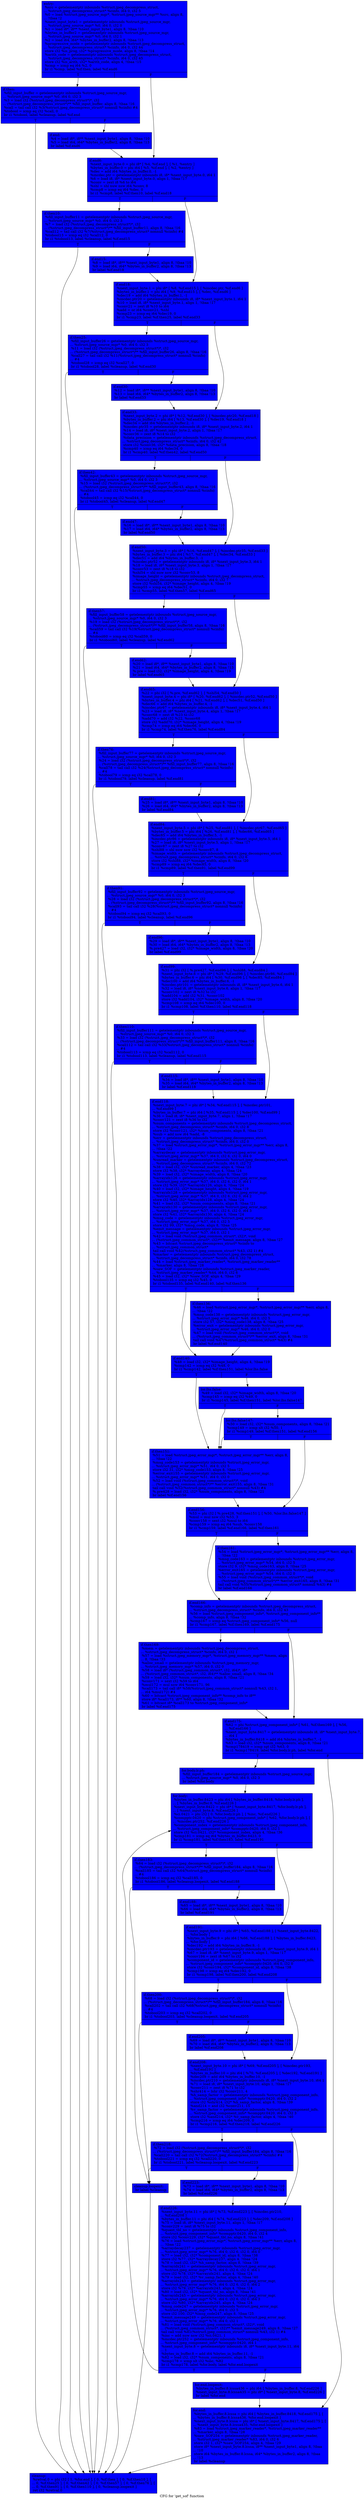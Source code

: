 digraph "CFG for 'get_sof' function" {
	label="CFG for 'get_sof' function";

	Node0x69a9380 [shape=record, style = filled, fillcolor = blue, label="{entry:\l  %src = getelementptr inbounds %struct.jpeg_decompress_struct,\l... %struct.jpeg_decompress_struct* %cinfo, i64 0, i32 5\l  %0 = load %struct.jpeg_source_mgr*, %struct.jpeg_source_mgr** %src, align 8,\l... !tbaa !2\l  %next_input_byte1 = getelementptr inbounds %struct.jpeg_source_mgr,\l... %struct.jpeg_source_mgr* %0, i64 0, i32 0\l  %1 = load i8*, i8** %next_input_byte1, align 8, !tbaa !10\l  %bytes_in_buffer2 = getelementptr inbounds %struct.jpeg_source_mgr,\l... %struct.jpeg_source_mgr* %0, i64 0, i32 1\l  %2 = load i64, i64* %bytes_in_buffer2, align 8, !tbaa !13\l  %progressive_mode = getelementptr inbounds %struct.jpeg_decompress_struct,\l... %struct.jpeg_decompress_struct* %cinfo, i64 0, i32 44\l  store i32 %is_prog, i32* %progressive_mode, align 8, !tbaa !14\l  %arith_code = getelementptr inbounds %struct.jpeg_decompress_struct,\l... %struct.jpeg_decompress_struct* %cinfo, i64 0, i32 45\l  store i32 %is_arith, i32* %arith_code, align 4, !tbaa !15\l  %cmp = icmp eq i64 %2, 0\l  br i1 %cmp, label %if.then, label %if.end6\l|{<s0>T|<s1>F}}"];
	Node0x69a9380:s0 -> Node0x69a9d40;
	Node0x69a9380:s1 -> Node0x69a9e10;
	Node0x69a9d40 [shape=record, style = filled, fillcolor = blue, label="{if.then:                                          \l  %fill_input_buffer = getelementptr inbounds %struct.jpeg_source_mgr,\l... %struct.jpeg_source_mgr* %0, i64 0, i32 3\l  %3 = load i32 (%struct.jpeg_decompress_struct*)*, i32\l... (%struct.jpeg_decompress_struct*)** %fill_input_buffer, align 8, !tbaa !16\l  %call = tail call i32 %3(%struct.jpeg_decompress_struct* nonnull %cinfo) #4\l  %tobool = icmp eq i32 %call, 0\l  br i1 %tobool, label %cleanup, label %if.end\l|{<s0>T|<s1>F}}"];
	Node0x69a9d40:s0 -> Node0x69aa2f0;
	Node0x69a9d40:s1 -> Node0x69aa3c0;
	Node0x69aa3c0 [shape=record, style = filled, fillcolor = blue, label="{if.end:                                           \l  %4 = load i8*, i8** %next_input_byte1, align 8, !tbaa !10\l  %5 = load i64, i64* %bytes_in_buffer2, align 8, !tbaa !13\l  br label %if.end6\l}"];
	Node0x69aa3c0 -> Node0x69a9e10;
	Node0x69a9e10 [shape=record, style = filled, fillcolor = blue, label="{if.end6:                                          \l  %next_input_byte.0 = phi i8* [ %4, %if.end ], [ %1, %entry ]\l  %bytes_in_buffer.0 = phi i64 [ %5, %if.end ], [ %2, %entry ]\l  %dec = add i64 %bytes_in_buffer.0, -1\l  %incdec.ptr = getelementptr inbounds i8, i8* %next_input_byte.0, i64 1\l  %6 = load i8, i8* %next_input_byte.0, align 1, !tbaa !17\l  %conv = zext i8 %6 to i64\l  %shl = shl nuw nsw i64 %conv, 8\l  %cmp8 = icmp eq i64 %dec, 0\l  br i1 %cmp8, label %if.then10, label %if.end18\l|{<s0>T|<s1>F}}"];
	Node0x69a9e10:s0 -> Node0x69aaae0;
	Node0x69a9e10:s1 -> Node0x69aa0a0;
	Node0x69aaae0 [shape=record, style = filled, fillcolor = blue, label="{if.then10:                                        \l  %fill_input_buffer11 = getelementptr inbounds %struct.jpeg_source_mgr,\l... %struct.jpeg_source_mgr* %0, i64 0, i32 3\l  %7 = load i32 (%struct.jpeg_decompress_struct*)*, i32\l... (%struct.jpeg_decompress_struct*)** %fill_input_buffer11, align 8, !tbaa !16\l  %call12 = tail call i32 %7(%struct.jpeg_decompress_struct* nonnull %cinfo) #4\l  %tobool13 = icmp eq i32 %call12, 0\l  br i1 %tobool13, label %cleanup, label %if.end15\l|{<s0>T|<s1>F}}"];
	Node0x69aaae0:s0 -> Node0x69aa2f0;
	Node0x69aaae0:s1 -> Node0x69ab120;
	Node0x69ab120 [shape=record, style = filled, fillcolor = blue, label="{if.end15:                                         \l  %8 = load i8*, i8** %next_input_byte1, align 8, !tbaa !10\l  %9 = load i64, i64* %bytes_in_buffer2, align 8, !tbaa !13\l  br label %if.end18\l}"];
	Node0x69ab120 -> Node0x69aa0a0;
	Node0x69aa0a0 [shape=record, style = filled, fillcolor = blue, label="{if.end18:                                         \l  %next_input_byte.1 = phi i8* [ %8, %if.end15 ], [ %incdec.ptr, %if.end6 ]\l  %bytes_in_buffer.1 = phi i64 [ %9, %if.end15 ], [ %dec, %if.end6 ]\l  %dec19 = add i64 %bytes_in_buffer.1, -1\l  %incdec.ptr20 = getelementptr inbounds i8, i8* %next_input_byte.1, i64 1\l  %10 = load i8, i8* %next_input_byte.1, align 1, !tbaa !17\l  %conv21 = zext i8 %10 to i64\l  %add = or i64 %conv21, %shl\l  %cmp23 = icmp eq i64 %dec19, 0\l  br i1 %cmp23, label %if.then25, label %if.end33\l|{<s0>T|<s1>F}}"];
	Node0x69aa0a0:s0 -> Node0x69ab8a0;
	Node0x69aa0a0:s1 -> Node0x69ab950;
	Node0x69ab8a0 [shape=record, style = filled, fillcolor = blue, label="{if.then25:                                        \l  %fill_input_buffer26 = getelementptr inbounds %struct.jpeg_source_mgr,\l... %struct.jpeg_source_mgr* %0, i64 0, i32 3\l  %11 = load i32 (%struct.jpeg_decompress_struct*)*, i32\l... (%struct.jpeg_decompress_struct*)** %fill_input_buffer26, align 8, !tbaa !16\l  %call27 = tail call i32 %11(%struct.jpeg_decompress_struct* nonnull %cinfo)\l... #4\l  %tobool28 = icmp eq i32 %call27, 0\l  br i1 %tobool28, label %cleanup, label %if.end30\l|{<s0>T|<s1>F}}"];
	Node0x69ab8a0:s0 -> Node0x69aa2f0;
	Node0x69ab8a0:s1 -> Node0x6917f40;
	Node0x6917f40 [shape=record, style = filled, fillcolor = blue, label="{if.end30:                                         \l  %12 = load i8*, i8** %next_input_byte1, align 8, !tbaa !10\l  %13 = load i64, i64* %bytes_in_buffer2, align 8, !tbaa !13\l  br label %if.end33\l}"];
	Node0x6917f40 -> Node0x69ab950;
	Node0x69ab950 [shape=record, style = filled, fillcolor = blue, label="{if.end33:                                         \l  %next_input_byte.2 = phi i8* [ %12, %if.end30 ], [ %incdec.ptr20, %if.end18 ]\l  %bytes_in_buffer.2 = phi i64 [ %13, %if.end30 ], [ %dec19, %if.end18 ]\l  %dec34 = add i64 %bytes_in_buffer.2, -1\l  %incdec.ptr35 = getelementptr inbounds i8, i8* %next_input_byte.2, i64 1\l  %14 = load i8, i8* %next_input_byte.2, align 1, !tbaa !17\l  %conv36 = zext i8 %14 to i32\l  %data_precision = getelementptr inbounds %struct.jpeg_decompress_struct,\l... %struct.jpeg_decompress_struct* %cinfo, i64 0, i32 42\l  store i32 %conv36, i32* %data_precision, align 8, !tbaa !18\l  %cmp40 = icmp eq i64 %dec34, 0\l  br i1 %cmp40, label %if.then42, label %if.end50\l|{<s0>T|<s1>F}}"];
	Node0x69ab950:s0 -> Node0x69aad80;
	Node0x69ab950:s1 -> Node0x69aae00;
	Node0x69aad80 [shape=record, style = filled, fillcolor = blue, label="{if.then42:                                        \l  %fill_input_buffer43 = getelementptr inbounds %struct.jpeg_source_mgr,\l... %struct.jpeg_source_mgr* %0, i64 0, i32 3\l  %15 = load i32 (%struct.jpeg_decompress_struct*)*, i32\l... (%struct.jpeg_decompress_struct*)** %fill_input_buffer43, align 8, !tbaa !16\l  %call44 = tail call i32 %15(%struct.jpeg_decompress_struct* nonnull %cinfo)\l... #4\l  %tobool45 = icmp eq i32 %call44, 0\l  br i1 %tobool45, label %cleanup, label %if.end47\l|{<s0>T|<s1>F}}"];
	Node0x69aad80:s0 -> Node0x69aa2f0;
	Node0x69aad80:s1 -> Node0x69ace80;
	Node0x69ace80 [shape=record, style = filled, fillcolor = blue, label="{if.end47:                                         \l  %16 = load i8*, i8** %next_input_byte1, align 8, !tbaa !10\l  %17 = load i64, i64* %bytes_in_buffer2, align 8, !tbaa !13\l  br label %if.end50\l}"];
	Node0x69ace80 -> Node0x69aae00;
	Node0x69aae00 [shape=record, style = filled, fillcolor = blue, label="{if.end50:                                         \l  %next_input_byte.3 = phi i8* [ %16, %if.end47 ], [ %incdec.ptr35, %if.end33 ]\l  %bytes_in_buffer.3 = phi i64 [ %17, %if.end47 ], [ %dec34, %if.end33 ]\l  %dec51 = add i64 %bytes_in_buffer.3, -1\l  %incdec.ptr52 = getelementptr inbounds i8, i8* %next_input_byte.3, i64 1\l  %18 = load i8, i8* %next_input_byte.3, align 1, !tbaa !17\l  %conv53 = zext i8 %18 to i32\l  %shl54 = shl nuw nsw i32 %conv53, 8\l  %image_height = getelementptr inbounds %struct.jpeg_decompress_struct,\l... %struct.jpeg_decompress_struct* %cinfo, i64 0, i32 7\l  store i32 %shl54, i32* %image_height, align 4, !tbaa !19\l  %cmp55 = icmp eq i64 %dec51, 0\l  br i1 %cmp55, label %if.then57, label %if.end65\l|{<s0>T|<s1>F}}"];
	Node0x69aae00:s0 -> Node0x69ad890;
	Node0x69aae00:s1 -> Node0x69ad970;
	Node0x69ad890 [shape=record, style = filled, fillcolor = blue, label="{if.then57:                                        \l  %fill_input_buffer58 = getelementptr inbounds %struct.jpeg_source_mgr,\l... %struct.jpeg_source_mgr* %0, i64 0, i32 3\l  %19 = load i32 (%struct.jpeg_decompress_struct*)*, i32\l... (%struct.jpeg_decompress_struct*)** %fill_input_buffer58, align 8, !tbaa !16\l  %call59 = tail call i32 %19(%struct.jpeg_decompress_struct* nonnull %cinfo)\l... #4\l  %tobool60 = icmp eq i32 %call59, 0\l  br i1 %tobool60, label %cleanup, label %if.end62\l|{<s0>T|<s1>F}}"];
	Node0x69ad890:s0 -> Node0x69aa2f0;
	Node0x69ad890:s1 -> Node0x69abd60;
	Node0x69abd60 [shape=record, style = filled, fillcolor = blue, label="{if.end62:                                         \l  %20 = load i8*, i8** %next_input_byte1, align 8, !tbaa !10\l  %21 = load i64, i64* %bytes_in_buffer2, align 8, !tbaa !13\l  %.pre = load i32, i32* %image_height, align 4, !tbaa !19\l  br label %if.end65\l}"];
	Node0x69abd60 -> Node0x69ad970;
	Node0x69ad970 [shape=record, style = filled, fillcolor = blue, label="{if.end65:                                         \l  %22 = phi i32 [ %.pre, %if.end62 ], [ %shl54, %if.end50 ]\l  %next_input_byte.4 = phi i8* [ %20, %if.end62 ], [ %incdec.ptr52, %if.end50 ]\l  %bytes_in_buffer.4 = phi i64 [ %21, %if.end62 ], [ %dec51, %if.end50 ]\l  %dec66 = add i64 %bytes_in_buffer.4, -1\l  %incdec.ptr67 = getelementptr inbounds i8, i8* %next_input_byte.4, i64 1\l  %23 = load i8, i8* %next_input_byte.4, align 1, !tbaa !17\l  %conv68 = zext i8 %23 to i32\l  %add70 = add i32 %22, %conv68\l  store i32 %add70, i32* %image_height, align 4, !tbaa !19\l  %cmp74 = icmp eq i64 %dec66, 0\l  br i1 %cmp74, label %if.then76, label %if.end84\l|{<s0>T|<s1>F}}"];
	Node0x69ad970:s0 -> Node0x69af290;
	Node0x69ad970:s1 -> Node0x69af340;
	Node0x69af290 [shape=record, style = filled, fillcolor = blue, label="{if.then76:                                        \l  %fill_input_buffer77 = getelementptr inbounds %struct.jpeg_source_mgr,\l... %struct.jpeg_source_mgr* %0, i64 0, i32 3\l  %24 = load i32 (%struct.jpeg_decompress_struct*)*, i32\l... (%struct.jpeg_decompress_struct*)** %fill_input_buffer77, align 8, !tbaa !16\l  %call78 = tail call i32 %24(%struct.jpeg_decompress_struct* nonnull %cinfo)\l... #4\l  %tobool79 = icmp eq i32 %call78, 0\l  br i1 %tobool79, label %cleanup, label %if.end81\l|{<s0>T|<s1>F}}"];
	Node0x69af290:s0 -> Node0x69aa2f0;
	Node0x69af290:s1 -> Node0x69af750;
	Node0x69af750 [shape=record, style = filled, fillcolor = blue, label="{if.end81:                                         \l  %25 = load i8*, i8** %next_input_byte1, align 8, !tbaa !10\l  %26 = load i64, i64* %bytes_in_buffer2, align 8, !tbaa !13\l  br label %if.end84\l}"];
	Node0x69af750 -> Node0x69af340;
	Node0x69af340 [shape=record, style = filled, fillcolor = blue, label="{if.end84:                                         \l  %next_input_byte.5 = phi i8* [ %25, %if.end81 ], [ %incdec.ptr67, %if.end65 ]\l  %bytes_in_buffer.5 = phi i64 [ %26, %if.end81 ], [ %dec66, %if.end65 ]\l  %dec85 = add i64 %bytes_in_buffer.5, -1\l  %incdec.ptr86 = getelementptr inbounds i8, i8* %next_input_byte.5, i64 1\l  %27 = load i8, i8* %next_input_byte.5, align 1, !tbaa !17\l  %conv87 = zext i8 %27 to i32\l  %shl88 = shl nuw nsw i32 %conv87, 8\l  %image_width = getelementptr inbounds %struct.jpeg_decompress_struct,\l... %struct.jpeg_decompress_struct* %cinfo, i64 0, i32 6\l  store i32 %shl88, i32* %image_width, align 8, !tbaa !20\l  %cmp89 = icmp eq i64 %dec85, 0\l  br i1 %cmp89, label %if.then91, label %if.end99\l|{<s0>T|<s1>F}}"];
	Node0x69af340:s0 -> Node0x6938da0;
	Node0x69af340:s1 -> Node0x6938e80;
	Node0x6938da0 [shape=record, style = filled, fillcolor = blue, label="{if.then91:                                        \l  %fill_input_buffer92 = getelementptr inbounds %struct.jpeg_source_mgr,\l... %struct.jpeg_source_mgr* %0, i64 0, i32 3\l  %28 = load i32 (%struct.jpeg_decompress_struct*)*, i32\l... (%struct.jpeg_decompress_struct*)** %fill_input_buffer92, align 8, !tbaa !16\l  %call93 = tail call i32 %28(%struct.jpeg_decompress_struct* nonnull %cinfo)\l... #4\l  %tobool94 = icmp eq i32 %call93, 0\l  br i1 %tobool94, label %cleanup, label %if.end96\l|{<s0>T|<s1>F}}"];
	Node0x6938da0:s0 -> Node0x69aa2f0;
	Node0x6938da0:s1 -> Node0x69ac440;
	Node0x69ac440 [shape=record, style = filled, fillcolor = blue, label="{if.end96:                                         \l  %29 = load i8*, i8** %next_input_byte1, align 8, !tbaa !10\l  %30 = load i64, i64* %bytes_in_buffer2, align 8, !tbaa !13\l  %.pre427 = load i32, i32* %image_width, align 8, !tbaa !20\l  br label %if.end99\l}"];
	Node0x69ac440 -> Node0x6938e80;
	Node0x6938e80 [shape=record, style = filled, fillcolor = blue, label="{if.end99:                                         \l  %31 = phi i32 [ %.pre427, %if.end96 ], [ %shl88, %if.end84 ]\l  %next_input_byte.6 = phi i8* [ %29, %if.end96 ], [ %incdec.ptr86, %if.end84 ]\l  %bytes_in_buffer.6 = phi i64 [ %30, %if.end96 ], [ %dec85, %if.end84 ]\l  %dec100 = add i64 %bytes_in_buffer.6, -1\l  %incdec.ptr101 = getelementptr inbounds i8, i8* %next_input_byte.6, i64 1\l  %32 = load i8, i8* %next_input_byte.6, align 1, !tbaa !17\l  %conv102 = zext i8 %32 to i32\l  %add104 = add i32 %31, %conv102\l  store i32 %add104, i32* %image_width, align 8, !tbaa !20\l  %cmp108 = icmp eq i64 %dec100, 0\l  br i1 %cmp108, label %if.then110, label %if.end118\l|{<s0>T|<s1>F}}"];
	Node0x6938e80:s0 -> Node0x693a910;
	Node0x6938e80:s1 -> Node0x693a9c0;
	Node0x693a910 [shape=record, style = filled, fillcolor = blue, label="{if.then110:                                       \l  %fill_input_buffer111 = getelementptr inbounds %struct.jpeg_source_mgr,\l... %struct.jpeg_source_mgr* %0, i64 0, i32 3\l  %33 = load i32 (%struct.jpeg_decompress_struct*)*, i32\l... (%struct.jpeg_decompress_struct*)** %fill_input_buffer111, align 8, !tbaa !16\l  %call112 = tail call i32 %33(%struct.jpeg_decompress_struct* nonnull %cinfo)\l... #4\l  %tobool113 = icmp eq i32 %call112, 0\l  br i1 %tobool113, label %cleanup, label %if.end115\l|{<s0>T|<s1>F}}"];
	Node0x693a910:s0 -> Node0x69aa2f0;
	Node0x693a910:s1 -> Node0x693add0;
	Node0x693add0 [shape=record, style = filled, fillcolor = blue, label="{if.end115:                                        \l  %34 = load i8*, i8** %next_input_byte1, align 8, !tbaa !10\l  %35 = load i64, i64* %bytes_in_buffer2, align 8, !tbaa !13\l  br label %if.end118\l}"];
	Node0x693add0 -> Node0x693a9c0;
	Node0x693a9c0 [shape=record, style = filled, fillcolor = blue, label="{if.end118:                                        \l  %next_input_byte.7 = phi i8* [ %34, %if.end115 ], [ %incdec.ptr101,\l... %if.end99 ]\l  %bytes_in_buffer.7 = phi i64 [ %35, %if.end115 ], [ %dec100, %if.end99 ]\l  %36 = load i8, i8* %next_input_byte.7, align 1, !tbaa !17\l  %conv121 = zext i8 %36 to i32\l  %num_components = getelementptr inbounds %struct.jpeg_decompress_struct,\l... %struct.jpeg_decompress_struct* %cinfo, i64 0, i32 8\l  store i32 %conv121, i32* %num_components, align 8, !tbaa !21\l  %sub = add nsw i64 %add, -8\l  %err = getelementptr inbounds %struct.jpeg_decompress_struct,\l... %struct.jpeg_decompress_struct* %cinfo, i64 0, i32 0\l  %37 = load %struct.jpeg_error_mgr*, %struct.jpeg_error_mgr** %err, align 8,\l... !tbaa !22\l  %arraydecay = getelementptr inbounds %struct.jpeg_error_mgr,\l... %struct.jpeg_error_mgr* %37, i64 0, i32 6, i32 0, i64 0\l  %unread_marker = getelementptr inbounds %struct.jpeg_decompress_struct,\l... %struct.jpeg_decompress_struct* %cinfo, i64 0, i32 72\l  %38 = load i32, i32* %unread_marker, align 4, !tbaa !23\l  store i32 %38, i32* %arraydecay, align 4, !tbaa !24\l  %39 = load i32, i32* %image_width, align 8, !tbaa !20\l  %arrayidx126 = getelementptr inbounds %struct.jpeg_error_mgr,\l... %struct.jpeg_error_mgr* %37, i64 0, i32 6, i32 0, i64 1\l  store i32 %39, i32* %arrayidx126, align 4, !tbaa !24\l  %40 = load i32, i32* %image_height, align 4, !tbaa !19\l  %arrayidx128 = getelementptr inbounds %struct.jpeg_error_mgr,\l... %struct.jpeg_error_mgr* %37, i64 0, i32 6, i32 0, i64 2\l  store i32 %40, i32* %arrayidx128, align 4, !tbaa !24\l  %41 = load i32, i32* %num_components, align 8, !tbaa !21\l  %arrayidx130 = getelementptr inbounds %struct.jpeg_error_mgr,\l... %struct.jpeg_error_mgr* %37, i64 0, i32 6, i32 0, i64 3\l  store i32 %41, i32* %arrayidx130, align 4, !tbaa !24\l  %msg_code = getelementptr inbounds %struct.jpeg_error_mgr,\l... %struct.jpeg_error_mgr* %37, i64 0, i32 5\l  store i32 99, i32* %msg_code, align 8, !tbaa !25\l  %emit_message = getelementptr inbounds %struct.jpeg_error_mgr,\l... %struct.jpeg_error_mgr* %37, i64 0, i32 1\l  %42 = load void (%struct.jpeg_common_struct*, i32)*, void\l... (%struct.jpeg_common_struct*, i32)** %emit_message, align 8, !tbaa !27\l  %43 = bitcast %struct.jpeg_decompress_struct* %cinfo to\l... %struct.jpeg_common_struct*\l  tail call void %42(%struct.jpeg_common_struct* %43, i32 1) #4\l  %marker = getelementptr inbounds %struct.jpeg_decompress_struct,\l... %struct.jpeg_decompress_struct* %cinfo, i64 0, i32 78\l  %44 = load %struct.jpeg_marker_reader*, %struct.jpeg_marker_reader**\l... %marker, align 8, !tbaa !28\l  %saw_SOF = getelementptr inbounds %struct.jpeg_marker_reader,\l... %struct.jpeg_marker_reader* %44, i64 0, i32 6\l  %45 = load i32, i32* %saw_SOF, align 4, !tbaa !29\l  %tobool135 = icmp eq i32 %45, 0\l  br i1 %tobool135, label %if.end140, label %if.then136\l|{<s0>T|<s1>F}}"];
	Node0x693a9c0:s0 -> Node0x693caa0;
	Node0x693a9c0:s1 -> Node0x693cb80;
	Node0x693cb80 [shape=record, style = filled, fillcolor = blue, label="{if.then136:                                       \l  %46 = load %struct.jpeg_error_mgr*, %struct.jpeg_error_mgr** %err, align 8,\l... !tbaa !22\l  %msg_code138 = getelementptr inbounds %struct.jpeg_error_mgr,\l... %struct.jpeg_error_mgr* %46, i64 0, i32 5\l  store i32 57, i32* %msg_code138, align 8, !tbaa !25\l  %error_exit = getelementptr inbounds %struct.jpeg_error_mgr,\l... %struct.jpeg_error_mgr* %46, i64 0, i32 0\l  %47 = load void (%struct.jpeg_common_struct*)*, void\l... (%struct.jpeg_common_struct*)** %error_exit, align 8, !tbaa !31\l  tail call void %47(%struct.jpeg_common_struct* %43) #4\l  br label %if.end140\l}"];
	Node0x693cb80 -> Node0x693caa0;
	Node0x693caa0 [shape=record, style = filled, fillcolor = blue, label="{if.end140:                                        \l  %48 = load i32, i32* %image_height, align 4, !tbaa !19\l  %cmp142 = icmp eq i32 %48, 0\l  br i1 %cmp142, label %if.then151, label %lor.lhs.false\l|{<s0>T|<s1>F}}"];
	Node0x693caa0:s0 -> Node0x699e690;
	Node0x693caa0:s1 -> Node0x699e770;
	Node0x699e770 [shape=record, style = filled, fillcolor = blue, label="{lor.lhs.false:                                    \l  %49 = load i32, i32* %image_width, align 8, !tbaa !20\l  %cmp145 = icmp eq i32 %49, 0\l  br i1 %cmp145, label %if.then151, label %lor.lhs.false147\l|{<s0>T|<s1>F}}"];
	Node0x699e770:s0 -> Node0x699e690;
	Node0x699e770:s1 -> Node0x693daa0;
	Node0x693daa0 [shape=record, style = filled, fillcolor = blue, label="{lor.lhs.false147:                                 \l  %50 = load i32, i32* %num_components, align 8, !tbaa !21\l  %cmp149 = icmp slt i32 %50, 1\l  br i1 %cmp149, label %if.then151, label %if.end156\l|{<s0>T|<s1>F}}"];
	Node0x693daa0:s0 -> Node0x699e690;
	Node0x693daa0:s1 -> Node0x693dcb0;
	Node0x699e690 [shape=record, style = filled, fillcolor = blue, label="{if.then151:                                       \l  %51 = load %struct.jpeg_error_mgr*, %struct.jpeg_error_mgr** %err, align 8,\l... !tbaa !22\l  %msg_code153 = getelementptr inbounds %struct.jpeg_error_mgr,\l... %struct.jpeg_error_mgr* %51, i64 0, i32 5\l  store i32 31, i32* %msg_code153, align 8, !tbaa !25\l  %error_exit155 = getelementptr inbounds %struct.jpeg_error_mgr,\l... %struct.jpeg_error_mgr* %51, i64 0, i32 0\l  %52 = load void (%struct.jpeg_common_struct*)*, void\l... (%struct.jpeg_common_struct*)** %error_exit155, align 8, !tbaa !31\l  tail call void %52(%struct.jpeg_common_struct* nonnull %43) #4\l  %.pre428 = load i32, i32* %num_components, align 8, !tbaa !21\l  br label %if.end156\l}"];
	Node0x699e690 -> Node0x693dcb0;
	Node0x693dcb0 [shape=record, style = filled, fillcolor = blue, label="{if.end156:                                        \l  %53 = phi i32 [ %.pre428, %if.then151 ], [ %50, %lor.lhs.false147 ]\l  %mul = mul nsw i32 %53, 3\l  %conv158 = sext i32 %mul to i64\l  %cmp159 = icmp eq i64 %sub, %conv158\l  br i1 %cmp159, label %if.end166, label %if.then161\l|{<s0>T|<s1>F}}"];
	Node0x693dcb0:s0 -> Node0x69a6a80;
	Node0x693dcb0:s1 -> Node0x693eb90;
	Node0x693eb90 [shape=record, style = filled, fillcolor = blue, label="{if.then161:                                       \l  %54 = load %struct.jpeg_error_mgr*, %struct.jpeg_error_mgr** %err, align 8,\l... !tbaa !22\l  %msg_code163 = getelementptr inbounds %struct.jpeg_error_mgr,\l... %struct.jpeg_error_mgr* %54, i64 0, i32 5\l  store i32 9, i32* %msg_code163, align 8, !tbaa !25\l  %error_exit165 = getelementptr inbounds %struct.jpeg_error_mgr,\l... %struct.jpeg_error_mgr* %54, i64 0, i32 0\l  %55 = load void (%struct.jpeg_common_struct*)*, void\l... (%struct.jpeg_common_struct*)** %error_exit165, align 8, !tbaa !31\l  tail call void %55(%struct.jpeg_common_struct* nonnull %43) #4\l  br label %if.end166\l}"];
	Node0x693eb90 -> Node0x69a6a80;
	Node0x69a6a80 [shape=record, style = filled, fillcolor = blue, label="{if.end166:                                        \l  %comp_info = getelementptr inbounds %struct.jpeg_decompress_struct,\l... %struct.jpeg_decompress_struct* %cinfo, i64 0, i32 43\l  %56 = load %struct.jpeg_component_info*, %struct.jpeg_component_info**\l... %comp_info, align 8, !tbaa !32\l  %cmp167 = icmp eq %struct.jpeg_component_info* %56, null\l  br i1 %cmp167, label %if.then169, label %if.end175\l|{<s0>T|<s1>F}}"];
	Node0x69a6a80:s0 -> Node0x693f2b0;
	Node0x69a6a80:s1 -> Node0x693f390;
	Node0x693f2b0 [shape=record, style = filled, fillcolor = blue, label="{if.then169:                                       \l  %mem = getelementptr inbounds %struct.jpeg_decompress_struct,\l... %struct.jpeg_decompress_struct* %cinfo, i64 0, i32 1\l  %57 = load %struct.jpeg_memory_mgr*, %struct.jpeg_memory_mgr** %mem, align\l... 8, !tbaa !33\l  %alloc_small = getelementptr inbounds %struct.jpeg_memory_mgr,\l... %struct.jpeg_memory_mgr* %57, i64 0, i32 0\l  %58 = load i8* (%struct.jpeg_common_struct*, i32, i64)*, i8*\l... (%struct.jpeg_common_struct*, i32, i64)** %alloc_small, align 8, !tbaa !34\l  %59 = load i32, i32* %num_components, align 8, !tbaa !21\l  %conv171 = sext i32 %59 to i64\l  %mul172 = mul nsw i64 %conv171, 96\l  %call173 = tail call i8* %58(%struct.jpeg_common_struct* nonnull %43, i32 1,\l... i64 %mul172) #4\l  %60 = bitcast %struct.jpeg_component_info** %comp_info to i8**\l  store i8* %call173, i8** %60, align 8, !tbaa !32\l  %61 = bitcast i8* %call173 to %struct.jpeg_component_info*\l  br label %if.end175\l}"];
	Node0x693f2b0 -> Node0x693f390;
	Node0x693f390 [shape=record, style = filled, fillcolor = blue, label="{if.end175:                                        \l  %62 = phi %struct.jpeg_component_info* [ %61, %if.then169 ], [ %56,\l... %if.end166 ]\l  %next_input_byte.8417 = getelementptr inbounds i8, i8* %next_input_byte.7,\l... i64 1\l  %bytes_in_buffer.8418 = add i64 %bytes_in_buffer.7, -1\l  %63 = load i32, i32* %num_components, align 8, !tbaa !21\l  %cmp178419 = icmp sgt i32 %63, 0\l  br i1 %cmp178419, label %for.body.lr.ph, label %for.end\l|{<s0>T|<s1>F}}"];
	Node0x693f390:s0 -> Node0x693fec0;
	Node0x693f390:s1 -> Node0x693ffa0;
	Node0x693fec0 [shape=record, style = filled, fillcolor = blue, label="{for.body.lr.ph:                                   \l  %fill_input_buffer184 = getelementptr inbounds %struct.jpeg_source_mgr,\l... %struct.jpeg_source_mgr* %0, i64 0, i32 3\l  br label %for.body\l}"];
	Node0x693fec0 -> Node0x69401b0;
	Node0x69401b0 [shape=record, style = filled, fillcolor = blue, label="{for.body:                                         \l  %bytes_in_buffer.8423 = phi i64 [ %bytes_in_buffer.8418, %for.body.lr.ph ],\l... [ %bytes_in_buffer.8, %if.end226 ]\l  %next_input_byte.8422 = phi i8* [ %next_input_byte.8417, %for.body.lr.ph ],\l... [ %next_input_byte.8, %if.end226 ]\l  %ci.0421 = phi i32 [ 0, %for.body.lr.ph ], [ %inc, %if.end226 ]\l  %compptr.0420 = phi %struct.jpeg_component_info* [ %62, %for.body.lr.ph ], [\l... %incdec.ptr252, %if.end226 ]\l  %component_index = getelementptr inbounds %struct.jpeg_component_info,\l... %struct.jpeg_component_info* %compptr.0420, i64 0, i32 1\l  store i32 %ci.0421, i32* %component_index, align 4, !tbaa !36\l  %cmp181 = icmp eq i64 %bytes_in_buffer.8423, 0\l  br i1 %cmp181, label %if.then183, label %if.end191\l|{<s0>T|<s1>F}}"];
	Node0x69401b0:s0 -> Node0x69c0080;
	Node0x69401b0:s1 -> Node0x69c0130;
	Node0x69c0080 [shape=record, style = filled, fillcolor = blue, label="{if.then183:                                       \l  %64 = load i32 (%struct.jpeg_decompress_struct*)*, i32\l... (%struct.jpeg_decompress_struct*)** %fill_input_buffer184, align 8, !tbaa !16\l  %call185 = tail call i32 %64(%struct.jpeg_decompress_struct* nonnull %cinfo)\l... #4\l  %tobool186 = icmp eq i32 %call185, 0\l  br i1 %tobool186, label %cleanup.loopexit, label %if.end188\l|{<s0>T|<s1>F}}"];
	Node0x69c0080:s0 -> Node0x693a740;
	Node0x69c0080:s1 -> Node0x69c0710;
	Node0x69c0710 [shape=record, style = filled, fillcolor = blue, label="{if.end188:                                        \l  %65 = load i8*, i8** %next_input_byte1, align 8, !tbaa !10\l  %66 = load i64, i64* %bytes_in_buffer2, align 8, !tbaa !13\l  br label %if.end191\l}"];
	Node0x69c0710 -> Node0x69c0130;
	Node0x69c0130 [shape=record, style = filled, fillcolor = blue, label="{if.end191:                                        \l  %next_input_byte.9 = phi i8* [ %65, %if.end188 ], [ %next_input_byte.8422,\l... %for.body ]\l  %bytes_in_buffer.9 = phi i64 [ %66, %if.end188 ], [ %bytes_in_buffer.8423,\l... %for.body ]\l  %dec192 = add i64 %bytes_in_buffer.9, -1\l  %incdec.ptr193 = getelementptr inbounds i8, i8* %next_input_byte.9, i64 1\l  %67 = load i8, i8* %next_input_byte.9, align 1, !tbaa !17\l  %conv194 = zext i8 %67 to i32\l  %component_id = getelementptr inbounds %struct.jpeg_component_info,\l... %struct.jpeg_component_info* %compptr.0420, i64 0, i32 0\l  store i32 %conv194, i32* %component_id, align 8, !tbaa !38\l  %cmp198 = icmp eq i64 %dec192, 0\l  br i1 %cmp198, label %if.then200, label %if.end208\l|{<s0>T|<s1>F}}"];
	Node0x69c0130:s0 -> Node0x69c14e0;
	Node0x69c0130:s1 -> Node0x69c15c0;
	Node0x69c14e0 [shape=record, style = filled, fillcolor = blue, label="{if.then200:                                       \l  %68 = load i32 (%struct.jpeg_decompress_struct*)*, i32\l... (%struct.jpeg_decompress_struct*)** %fill_input_buffer184, align 8, !tbaa !16\l  %call202 = tail call i32 %68(%struct.jpeg_decompress_struct* nonnull %cinfo)\l... #4\l  %tobool203 = icmp eq i32 %call202, 0\l  br i1 %tobool203, label %cleanup.loopexit, label %if.end205\l|{<s0>T|<s1>F}}"];
	Node0x69c14e0:s0 -> Node0x693a740;
	Node0x69c14e0:s1 -> Node0x69c1900;
	Node0x69c1900 [shape=record, style = filled, fillcolor = blue, label="{if.end205:                                        \l  %69 = load i8*, i8** %next_input_byte1, align 8, !tbaa !10\l  %70 = load i64, i64* %bytes_in_buffer2, align 8, !tbaa !13\l  br label %if.end208\l}"];
	Node0x69c1900 -> Node0x69c15c0;
	Node0x69c15c0 [shape=record, style = filled, fillcolor = blue, label="{if.end208:                                        \l  %next_input_byte.10 = phi i8* [ %69, %if.end205 ], [ %incdec.ptr193,\l... %if.end191 ]\l  %bytes_in_buffer.10 = phi i64 [ %70, %if.end205 ], [ %dec192, %if.end191 ]\l  %dec209 = add i64 %bytes_in_buffer.10, -1\l  %incdec.ptr210 = getelementptr inbounds i8, i8* %next_input_byte.10, i64 1\l  %71 = load i8, i8* %next_input_byte.10, align 1, !tbaa !17\l  %conv211 = zext i8 %71 to i32\l  %shr414 = lshr i32 %conv211, 4\l  %h_samp_factor = getelementptr inbounds %struct.jpeg_component_info,\l... %struct.jpeg_component_info* %compptr.0420, i64 0, i32 2\l  store i32 %shr414, i32* %h_samp_factor, align 8, !tbaa !39\l  %and214 = and i32 %conv211, 15\l  %v_samp_factor = getelementptr inbounds %struct.jpeg_component_info,\l... %struct.jpeg_component_info* %compptr.0420, i64 0, i32 3\l  store i32 %and214, i32* %v_samp_factor, align 4, !tbaa !40\l  %cmp216 = icmp eq i64 %dec209, 0\l  br i1 %cmp216, label %if.then218, label %if.end226\l|{<s0>T|<s1>F}}"];
	Node0x69c15c0:s0 -> Node0x6939ae0;
	Node0x69c15c0:s1 -> Node0x6940350;
	Node0x6939ae0 [shape=record, style = filled, fillcolor = blue, label="{if.then218:                                       \l  %72 = load i32 (%struct.jpeg_decompress_struct*)*, i32\l... (%struct.jpeg_decompress_struct*)** %fill_input_buffer184, align 8, !tbaa !16\l  %call220 = tail call i32 %72(%struct.jpeg_decompress_struct* %cinfo) #4\l  %tobool221 = icmp eq i32 %call220, 0\l  br i1 %tobool221, label %cleanup.loopexit, label %if.end223\l|{<s0>T|<s1>F}}"];
	Node0x6939ae0:s0 -> Node0x693a740;
	Node0x6939ae0:s1 -> Node0x6939e20;
	Node0x6939e20 [shape=record, style = filled, fillcolor = blue, label="{if.end223:                                        \l  %73 = load i8*, i8** %next_input_byte1, align 8, !tbaa !10\l  %74 = load i64, i64* %bytes_in_buffer2, align 8, !tbaa !13\l  br label %if.end226\l}"];
	Node0x6939e20 -> Node0x6940350;
	Node0x6940350 [shape=record, style = filled, fillcolor = blue, label="{if.end226:                                        \l  %next_input_byte.11 = phi i8* [ %73, %if.end223 ], [ %incdec.ptr210,\l... %if.end208 ]\l  %bytes_in_buffer.11 = phi i64 [ %74, %if.end223 ], [ %dec209, %if.end208 ]\l  %75 = load i8, i8* %next_input_byte.11, align 1, !tbaa !17\l  %conv229 = zext i8 %75 to i32\l  %quant_tbl_no = getelementptr inbounds %struct.jpeg_component_info,\l... %struct.jpeg_component_info* %compptr.0420, i64 0, i32 4\l  store i32 %conv229, i32* %quant_tbl_no, align 8, !tbaa !41\l  %76 = load %struct.jpeg_error_mgr*, %struct.jpeg_error_mgr** %err, align 8,\l... !tbaa !22\l  %arraydecay237 = getelementptr inbounds %struct.jpeg_error_mgr,\l... %struct.jpeg_error_mgr* %76, i64 0, i32 6, i32 0, i64 0\l  %77 = load i32, i32* %component_id, align 8, !tbaa !38\l  store i32 %77, i32* %arraydecay237, align 4, !tbaa !24\l  %78 = load i32, i32* %h_samp_factor, align 8, !tbaa !39\l  %arrayidx241 = getelementptr inbounds %struct.jpeg_error_mgr,\l... %struct.jpeg_error_mgr* %76, i64 0, i32 6, i32 0, i64 1\l  store i32 %78, i32* %arrayidx241, align 4, !tbaa !24\l  %79 = load i32, i32* %v_samp_factor, align 4, !tbaa !40\l  %arrayidx243 = getelementptr inbounds %struct.jpeg_error_mgr,\l... %struct.jpeg_error_mgr* %76, i64 0, i32 6, i32 0, i64 2\l  store i32 %79, i32* %arrayidx243, align 4, !tbaa !24\l  %80 = load i32, i32* %quant_tbl_no, align 8, !tbaa !41\l  %arrayidx245 = getelementptr inbounds %struct.jpeg_error_mgr,\l... %struct.jpeg_error_mgr* %76, i64 0, i32 6, i32 0, i64 3\l  store i32 %80, i32* %arrayidx245, align 4, !tbaa !24\l  %msg_code247 = getelementptr inbounds %struct.jpeg_error_mgr,\l... %struct.jpeg_error_mgr* %76, i64 0, i32 5\l  store i32 100, i32* %msg_code247, align 8, !tbaa !25\l  %emit_message249 = getelementptr inbounds %struct.jpeg_error_mgr,\l... %struct.jpeg_error_mgr* %76, i64 0, i32 1\l  %81 = load void (%struct.jpeg_common_struct*, i32)*, void\l... (%struct.jpeg_common_struct*, i32)** %emit_message249, align 8, !tbaa !27\l  tail call void %81(%struct.jpeg_common_struct* nonnull %43, i32 1) #4\l  %inc = add nuw nsw i32 %ci.0421, 1\l  %incdec.ptr252 = getelementptr inbounds %struct.jpeg_component_info,\l... %struct.jpeg_component_info* %compptr.0420, i64 1\l  %next_input_byte.8 = getelementptr inbounds i8, i8* %next_input_byte.11, i64\l... 1\l  %bytes_in_buffer.8 = add i64 %bytes_in_buffer.11, -1\l  %82 = load i32, i32* %num_components, align 8, !tbaa !21\l  %cmp178 = icmp slt i32 %inc, %82\l  br i1 %cmp178, label %for.body, label %for.end.loopexit\l|{<s0>T|<s1>F}}"];
	Node0x6940350:s0 -> Node0x69401b0;
	Node0x6940350:s1 -> Node0x6985d90;
	Node0x6985d90 [shape=record, style = filled, fillcolor = blue, label="{for.end.loopexit:                                 \l  %bytes_in_buffer.8.lcssa436 = phi i64 [ %bytes_in_buffer.8, %if.end226 ]\l  %next_input_byte.8.lcssa435 = phi i8* [ %next_input_byte.8, %if.end226 ]\l  br label %for.end\l}"];
	Node0x6985d90 -> Node0x693ffa0;
	Node0x693ffa0 [shape=record, style = filled, fillcolor = blue, label="{for.end:                                          \l  %bytes_in_buffer.8.lcssa = phi i64 [ %bytes_in_buffer.8418, %if.end175 ], [\l... %bytes_in_buffer.8.lcssa436, %for.end.loopexit ]\l  %next_input_byte.8.lcssa = phi i8* [ %next_input_byte.8417, %if.end175 ], [\l... %next_input_byte.8.lcssa435, %for.end.loopexit ]\l  %83 = load %struct.jpeg_marker_reader*, %struct.jpeg_marker_reader**\l... %marker, align 8, !tbaa !28\l  %saw_SOF254 = getelementptr inbounds %struct.jpeg_marker_reader,\l... %struct.jpeg_marker_reader* %83, i64 0, i32 6\l  store i32 1, i32* %saw_SOF254, align 4, !tbaa !29\l  store i8* %next_input_byte.8.lcssa, i8** %next_input_byte1, align 8, !tbaa\l... !10\l  store i64 %bytes_in_buffer.8.lcssa, i64* %bytes_in_buffer2, align 8, !tbaa\l... !13\l  br label %cleanup\l}"];
	Node0x693ffa0 -> Node0x69aa2f0;
	Node0x693a740 [shape=record, style = filled, fillcolor = blue, label="{cleanup.loopexit:                                 \l  br label %cleanup\l}"];
	Node0x693a740 -> Node0x69aa2f0;
	Node0x69aa2f0 [shape=record, style = filled, fillcolor = blue, label="{cleanup:                                          \l  %retval.0 = phi i32 [ 1, %for.end ], [ 0, %if.then ], [ 0, %if.then10 ], [\l... 0, %if.then25 ], [ 0, %if.then42 ], [ 0, %if.then57 ], [ 0, %if.then76 ], [\l... 0, %if.then91 ], [ 0, %if.then110 ], [ 0, %cleanup.loopexit ]\l  ret i32 %retval.0\l}"];
}
